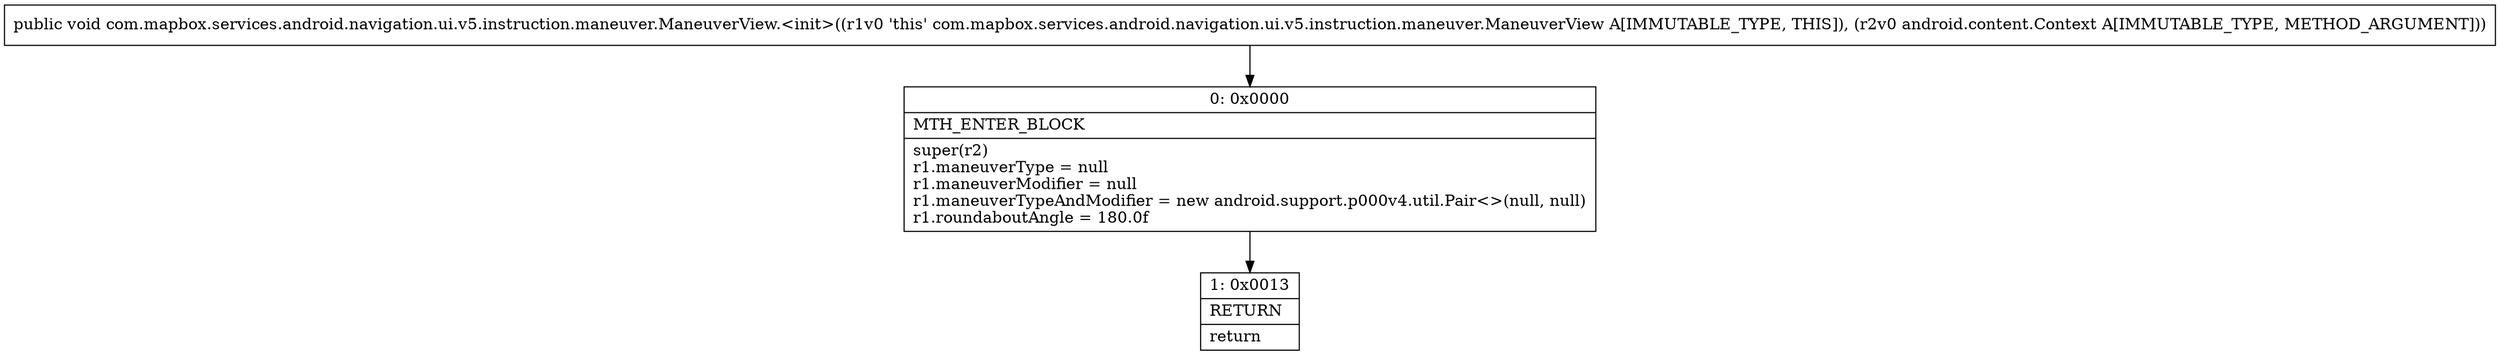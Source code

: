 digraph "CFG forcom.mapbox.services.android.navigation.ui.v5.instruction.maneuver.ManeuverView.\<init\>(Landroid\/content\/Context;)V" {
Node_0 [shape=record,label="{0\:\ 0x0000|MTH_ENTER_BLOCK\l|super(r2)\lr1.maneuverType = null\lr1.maneuverModifier = null\lr1.maneuverTypeAndModifier = new android.support.p000v4.util.Pair\<\>(null, null)\lr1.roundaboutAngle = 180.0f\l}"];
Node_1 [shape=record,label="{1\:\ 0x0013|RETURN\l|return\l}"];
MethodNode[shape=record,label="{public void com.mapbox.services.android.navigation.ui.v5.instruction.maneuver.ManeuverView.\<init\>((r1v0 'this' com.mapbox.services.android.navigation.ui.v5.instruction.maneuver.ManeuverView A[IMMUTABLE_TYPE, THIS]), (r2v0 android.content.Context A[IMMUTABLE_TYPE, METHOD_ARGUMENT])) }"];
MethodNode -> Node_0;
Node_0 -> Node_1;
}

